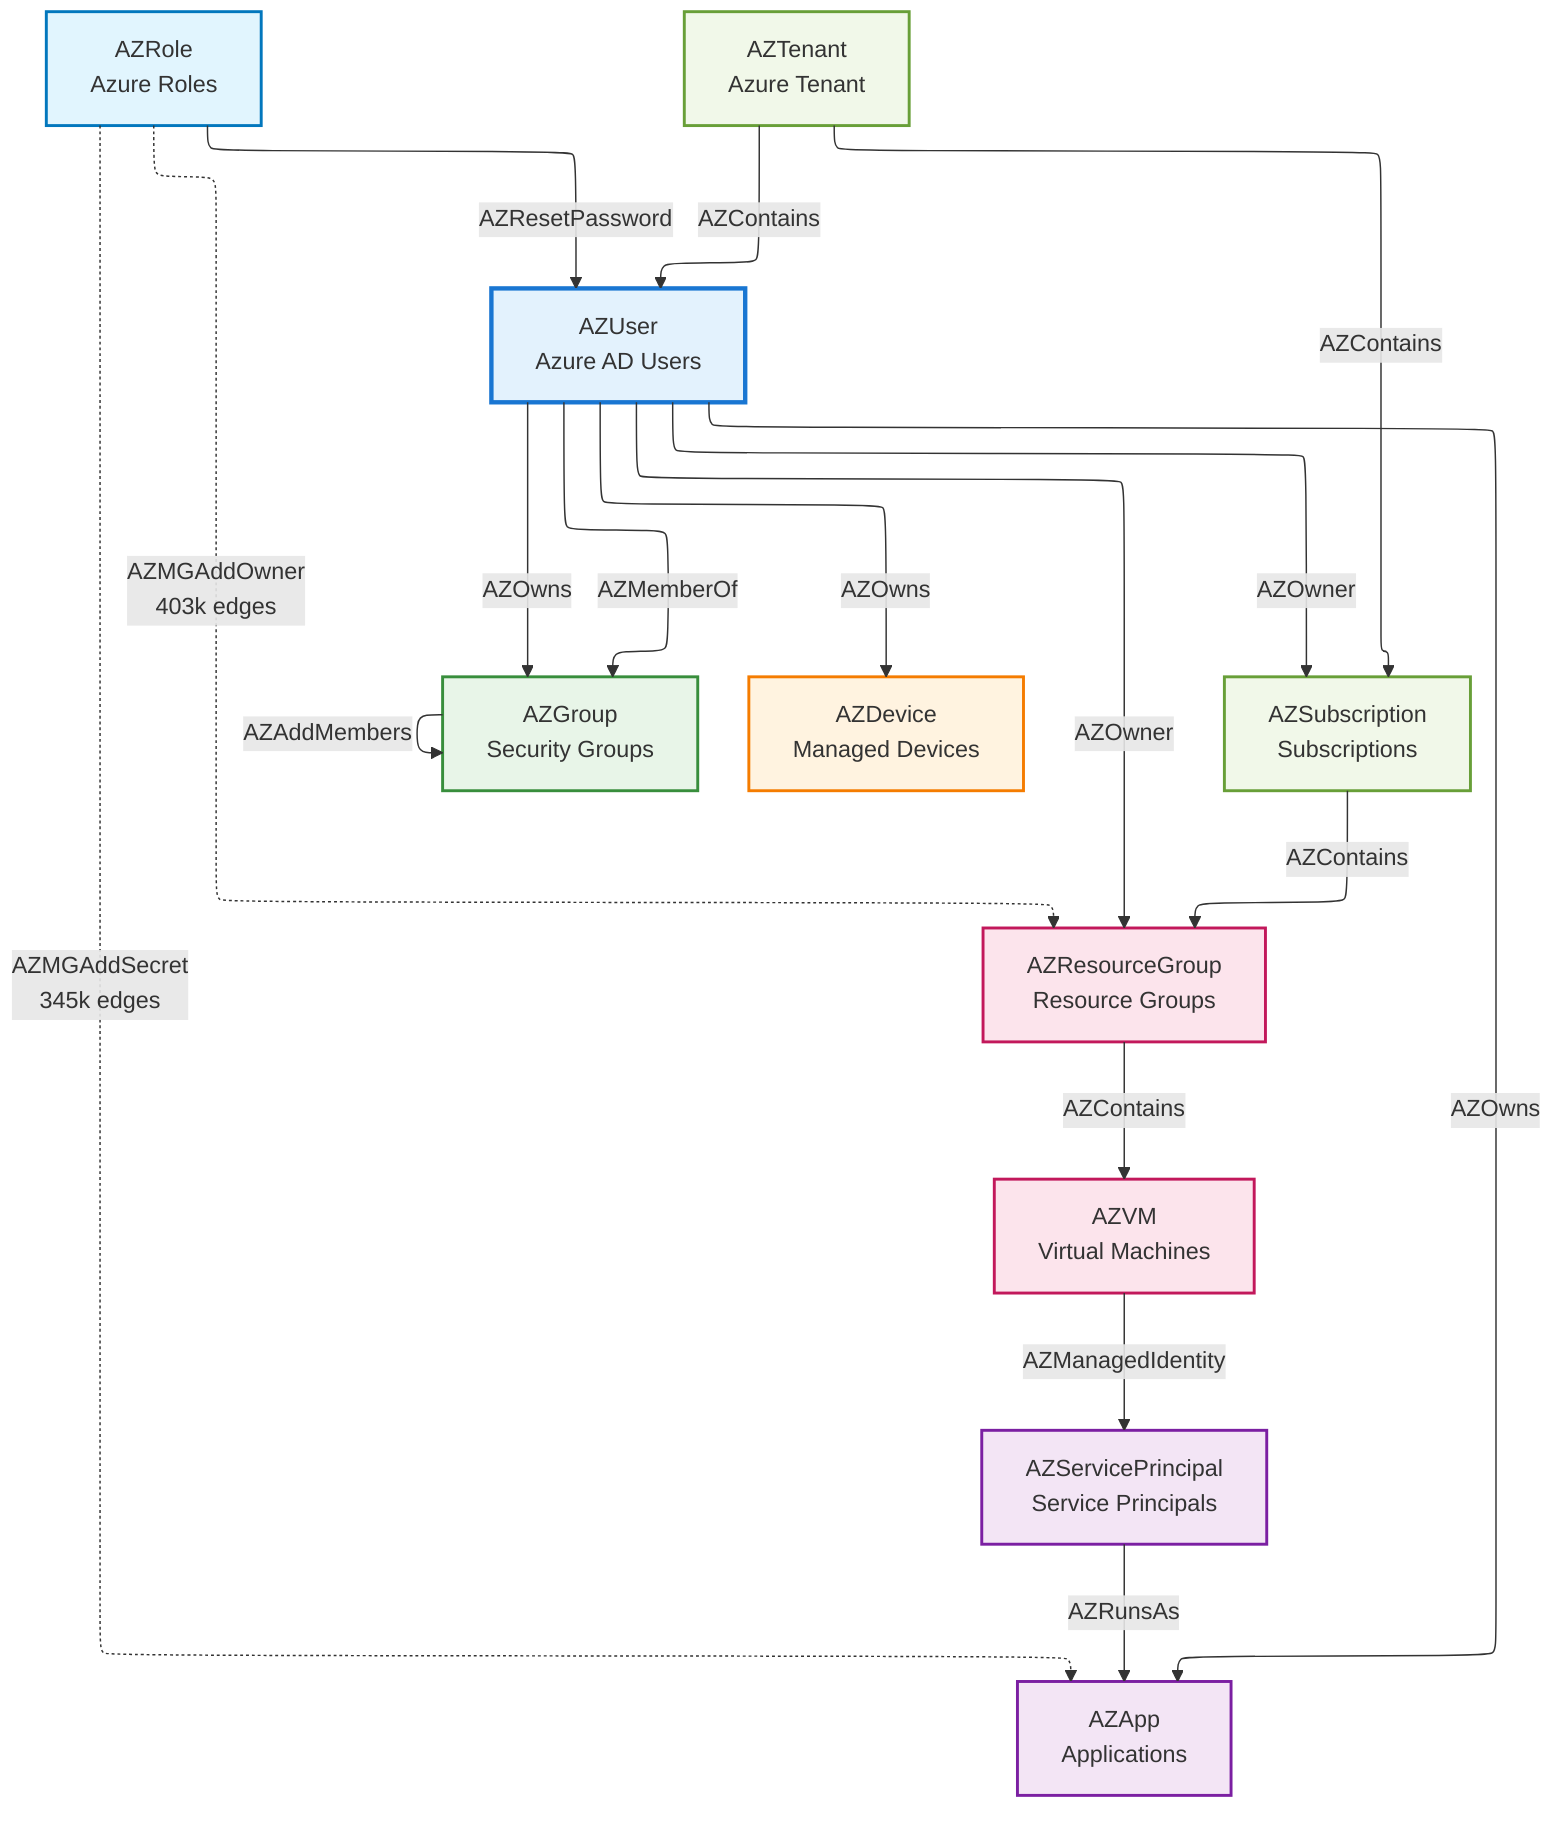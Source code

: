 %%{ init: { 'flowchart': {'defaultRenderer': 'elk' } } }%%
graph TD
    %% Core Azure AD Entities
    USER[AZUser<br/>Azure AD Users]
    SP[AZServicePrincipal<br/>Service Principals]
    APP[AZApp<br/>Applications]
    GROUP[AZGroup<br/>Security Groups]
    DEVICE[AZDevice<br/>Managed Devices]
    ROLE[AZRole<br/>Azure Roles]
    
    %% Azure Resource Hierarchy
    TENANT[AZTenant<br/>Azure Tenant]
    SUB[AZSubscription<br/>Subscriptions]
    RG[AZResourceGroup<br/>Resource Groups]
    VM[AZVM<br/>Virtual Machines]
    
    %% Azure Resource Containment Hierarchy
    TENANT -->|AZContains| SUB
    TENANT -->|AZContains| USER
    SUB -->|AZContains| RG
    RG -->|AZContains| VM
    
    %% Identity and Access Relationships
    USER -->|AZMemberOf| GROUP
    USER -->|AZOwns| APP
    USER -->|AZOwns| DEVICE
    USER -->|AZOwns| GROUP
    USER -->|AZOwner| SUB
    USER -->|AZOwner| RG
    
    %% Service Principal Relationships
    SP -->|AZRunsAs| APP
    VM -->|AZManagedIdentity| SP
    
    %% Administrative Permissions
    ROLE -->|AZResetPassword| USER
    GROUP -->|AZAddMembers| GROUP
    
    %% High-Volume Permissions (simplified for readability)
    ROLE -.->|AZMGAddOwner<br/>403k edges| RG
    ROLE -.->|AZMGAddSecret<br/>345k edges| APP
    
    %% Styling
    classDef user fill:#e3f2fd,stroke:#1976d2,stroke-width:3px
    classDef app fill:#f3e5f5,stroke:#7b1fa2,stroke-width:2px
    classDef group fill:#e8f5e8,stroke:#388e3c,stroke-width:2px
    classDef device fill:#fff3e0,stroke:#f57c00,stroke-width:2px
    classDef resource fill:#fce4ec,stroke:#c2185b,stroke-width:2px
    classDef role fill:#e1f5fe,stroke:#0277bd,stroke-width:2px
    classDef hierarchy fill:#f1f8e9,stroke:#689f38,stroke-width:2px
    
    class USER user
    class SP,APP app
    class GROUP group
    class DEVICE device
    class VM,RG resource
    class ROLE role
    class TENANT,SUB hierarchy